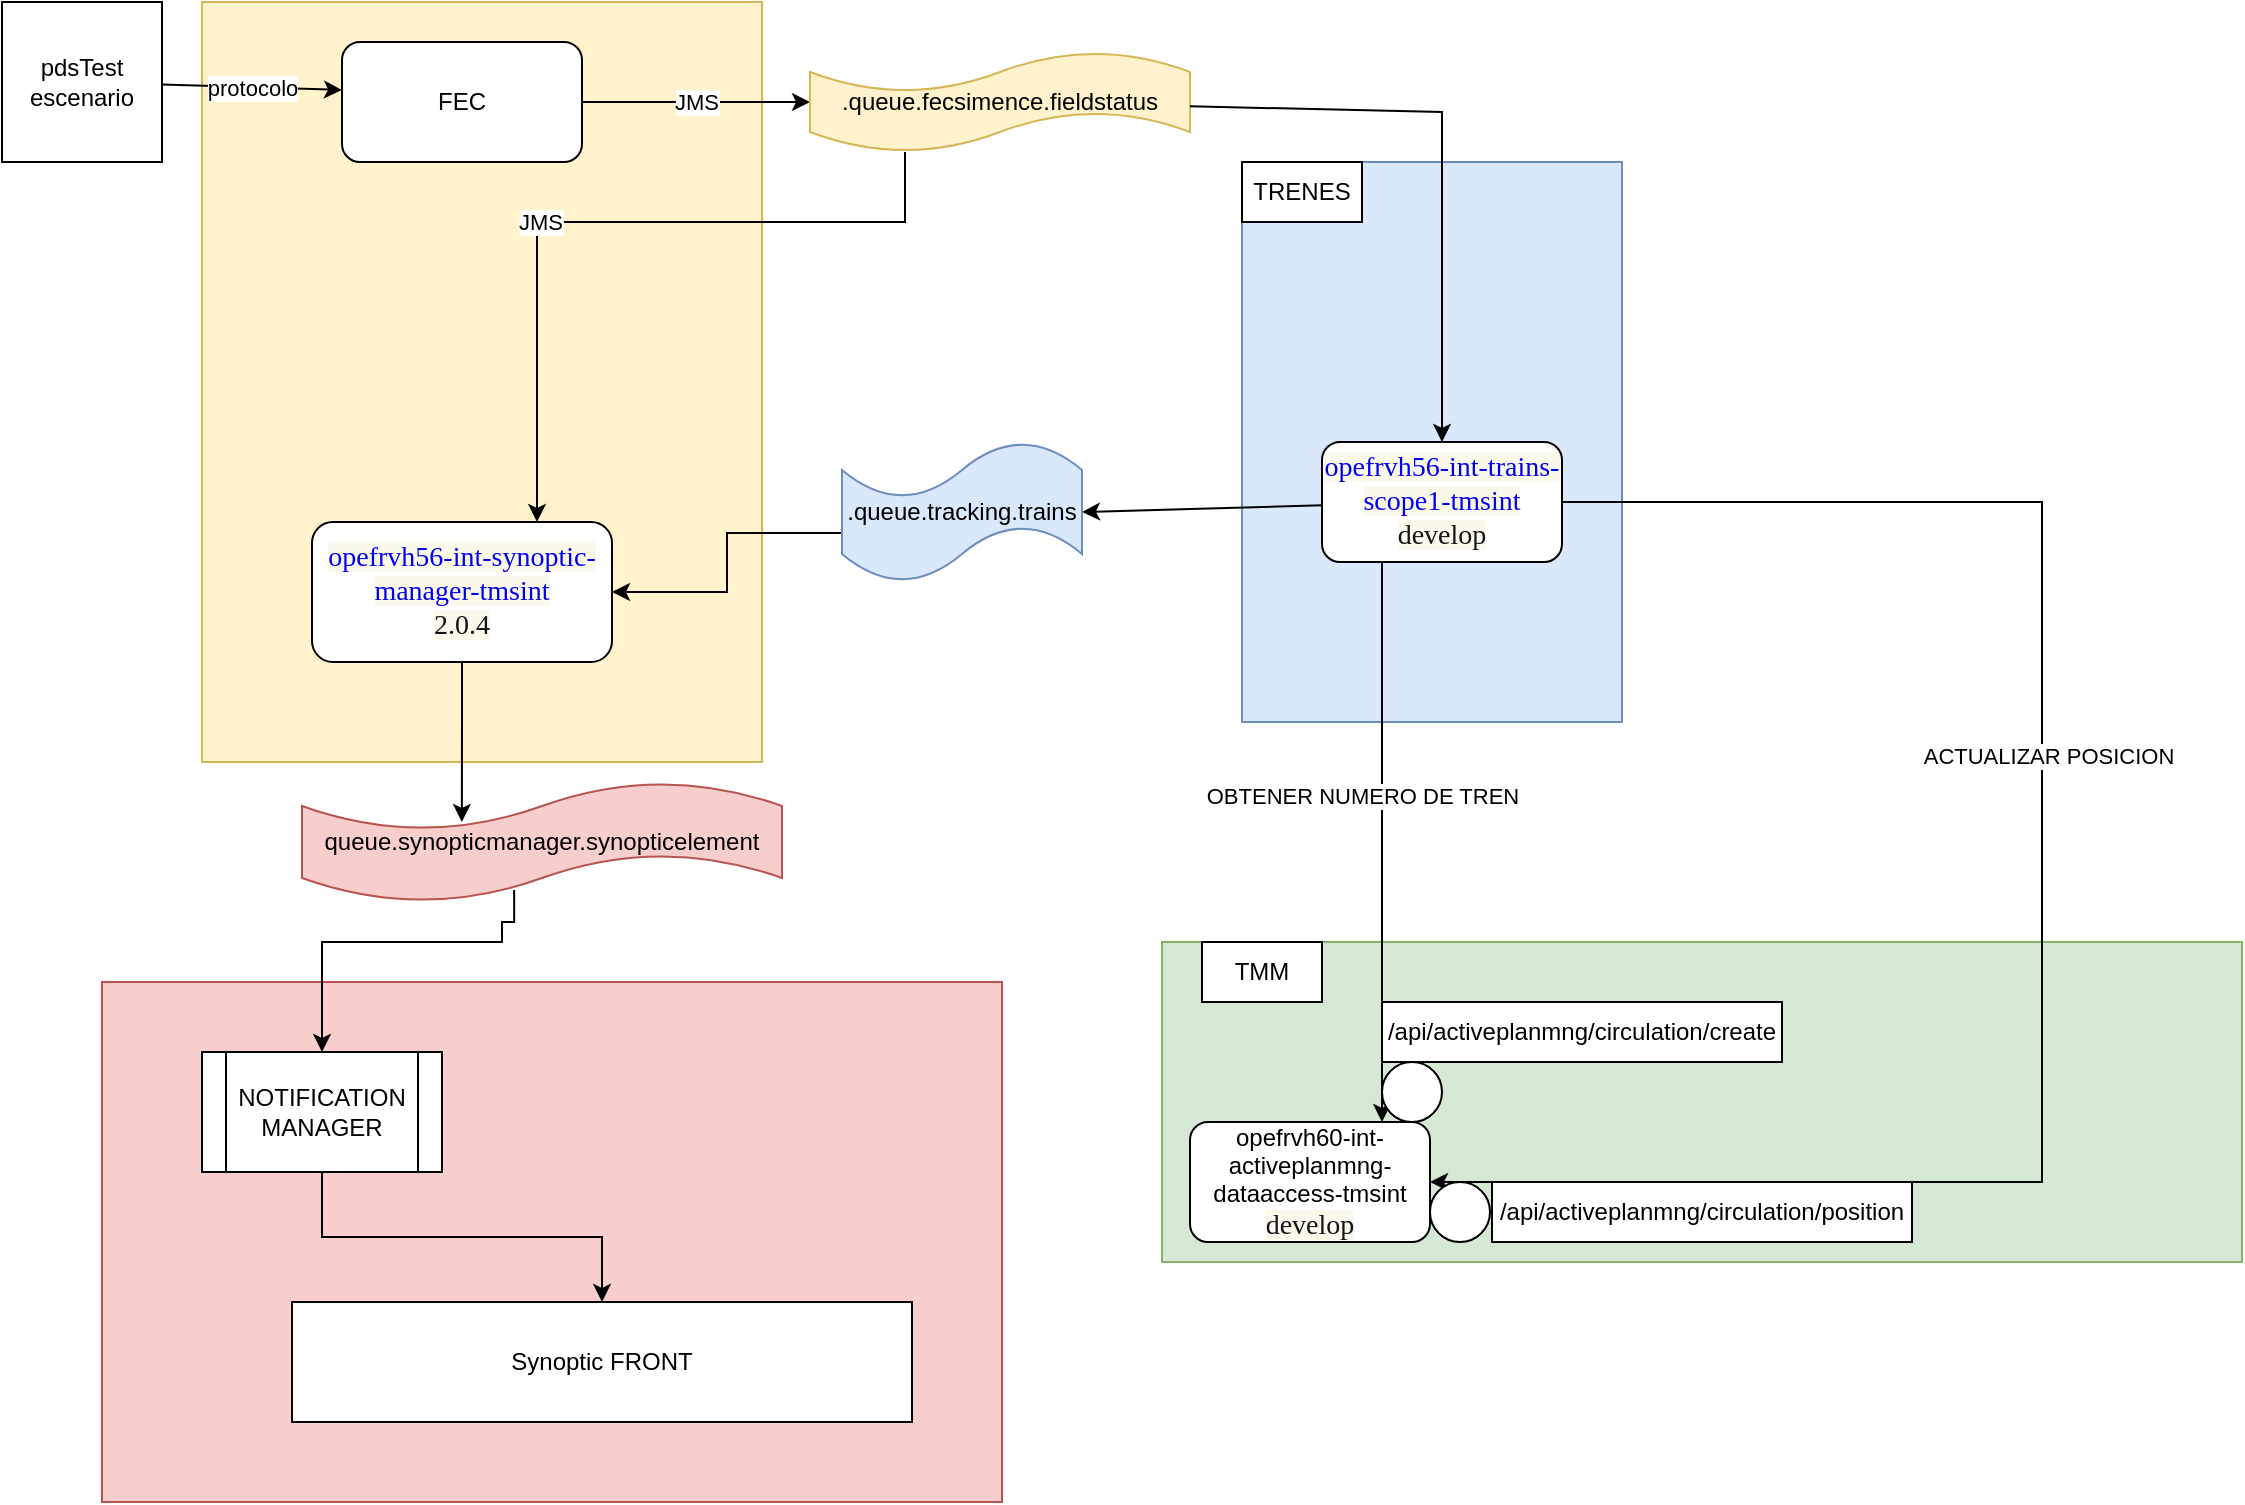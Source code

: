 <mxfile version="20.5.3" type="github">
  <diagram id="rZNKcQVRgwQoaFxtKG_b" name="Página-1">
    <mxGraphModel dx="1422" dy="705" grid="1" gridSize="10" guides="1" tooltips="1" connect="1" arrows="1" fold="1" page="1" pageScale="1" pageWidth="827" pageHeight="1169" math="0" shadow="0">
      <root>
        <mxCell id="0" />
        <mxCell id="1" parent="0" />
        <mxCell id="ZRtJbHR1mi0dNfsnCUMY-37" value="" style="rounded=0;whiteSpace=wrap;html=1;fillColor=#d5e8d4;strokeColor=#82b366;" parent="1" vertex="1">
          <mxGeometry x="590" y="530" width="540" height="160" as="geometry" />
        </mxCell>
        <mxCell id="ZRtJbHR1mi0dNfsnCUMY-33" value="" style="rounded=0;whiteSpace=wrap;html=1;fillColor=#fff2cc;strokeColor=#d6b656;" parent="1" vertex="1">
          <mxGeometry x="110" y="60" width="280" height="380" as="geometry" />
        </mxCell>
        <mxCell id="ZRtJbHR1mi0dNfsnCUMY-32" value="" style="rounded=0;whiteSpace=wrap;html=1;fillColor=#f8cecc;strokeColor=#b85450;" parent="1" vertex="1">
          <mxGeometry x="60" y="550" width="450" height="260" as="geometry" />
        </mxCell>
        <mxCell id="ZRtJbHR1mi0dNfsnCUMY-20" value="" style="rounded=0;whiteSpace=wrap;html=1;fillColor=#dae8fc;strokeColor=#6c8ebf;" parent="1" vertex="1">
          <mxGeometry x="630" y="140" width="190" height="280" as="geometry" />
        </mxCell>
        <mxCell id="ZRtJbHR1mi0dNfsnCUMY-1" value="pdsTest&lt;br&gt;escenario" style="whiteSpace=wrap;html=1;aspect=fixed;" parent="1" vertex="1">
          <mxGeometry x="10" y="60" width="80" height="80" as="geometry" />
        </mxCell>
        <mxCell id="ZRtJbHR1mi0dNfsnCUMY-6" style="edgeStyle=orthogonalEdgeStyle;rounded=0;orthogonalLoop=1;jettySize=auto;html=1;" parent="1" source="ZRtJbHR1mi0dNfsnCUMY-2" target="ZRtJbHR1mi0dNfsnCUMY-3" edge="1">
          <mxGeometry relative="1" as="geometry">
            <Array as="points">
              <mxPoint x="350" y="110" />
              <mxPoint x="350" y="110" />
            </Array>
          </mxGeometry>
        </mxCell>
        <mxCell id="ZRtJbHR1mi0dNfsnCUMY-7" value="JMS" style="edgeLabel;html=1;align=center;verticalAlign=middle;resizable=0;points=[];" parent="ZRtJbHR1mi0dNfsnCUMY-6" vertex="1" connectable="0">
          <mxGeometry relative="1" as="geometry">
            <mxPoint as="offset" />
          </mxGeometry>
        </mxCell>
        <mxCell id="ZRtJbHR1mi0dNfsnCUMY-2" value="FEC" style="rounded=1;whiteSpace=wrap;html=1;" parent="1" vertex="1">
          <mxGeometry x="180" y="80" width="120" height="60" as="geometry" />
        </mxCell>
        <mxCell id="ZRtJbHR1mi0dNfsnCUMY-8" style="edgeStyle=orthogonalEdgeStyle;rounded=0;orthogonalLoop=1;jettySize=auto;html=1;exitX=0.25;exitY=1;exitDx=0;exitDy=0;exitPerimeter=0;entryX=0.75;entryY=0;entryDx=0;entryDy=0;" parent="1" source="ZRtJbHR1mi0dNfsnCUMY-3" target="ZRtJbHR1mi0dNfsnCUMY-4" edge="1">
          <mxGeometry relative="1" as="geometry">
            <Array as="points">
              <mxPoint x="462" y="170" />
              <mxPoint x="278" y="170" />
            </Array>
          </mxGeometry>
        </mxCell>
        <mxCell id="ZRtJbHR1mi0dNfsnCUMY-9" value="JMS" style="edgeLabel;html=1;align=center;verticalAlign=middle;resizable=0;points=[];" parent="ZRtJbHR1mi0dNfsnCUMY-8" vertex="1" connectable="0">
          <mxGeometry x="0.186" y="1" relative="1" as="geometry">
            <mxPoint as="offset" />
          </mxGeometry>
        </mxCell>
        <mxCell id="ZRtJbHR1mi0dNfsnCUMY-3" value=".queue.fecsimence.fieldstatus" style="shape=tape;whiteSpace=wrap;html=1;fillColor=#fff2cc;strokeColor=#d6b656;" parent="1" vertex="1">
          <mxGeometry x="414" y="85" width="190" height="50" as="geometry" />
        </mxCell>
        <mxCell id="ZRtJbHR1mi0dNfsnCUMY-15" style="edgeStyle=orthogonalEdgeStyle;rounded=0;orthogonalLoop=1;jettySize=auto;html=1;entryX=0.333;entryY=0.333;entryDx=0;entryDy=0;entryPerimeter=0;" parent="1" source="ZRtJbHR1mi0dNfsnCUMY-4" target="ZRtJbHR1mi0dNfsnCUMY-14" edge="1">
          <mxGeometry relative="1" as="geometry" />
        </mxCell>
        <mxCell id="ZRtJbHR1mi0dNfsnCUMY-4" value="&lt;a style=&quot;box-sizing: inherit; background-color: rgba(218, 195, 66, 0.1); text-decoration-line: none; font-family: &amp;quot;Fira Sans&amp;quot;; font-size: 14px; text-align: -webkit-left;&quot; class=&quot;&quot; href=&quot;https://rancher.mova.indra.es/dashboard/c/c-dssds/explorer/apps.deployment/opefrvtms-int/opefrvh56-int-synoptic-manager-tmsint&quot;&gt;opefrvh56-int-synoptic-manager-tmsint&lt;/a&gt;&lt;br&gt;&lt;span style=&quot;color: rgb(20, 20, 25); font-family: &amp;quot;Fira Sans&amp;quot;; font-size: 14px; text-align: -webkit-left; background-color: rgba(218, 195, 66, 0.1);&quot;&gt;2.0.4&lt;/span&gt;" style="rounded=1;whiteSpace=wrap;html=1;" parent="1" vertex="1">
          <mxGeometry x="165" y="320" width="150" height="70" as="geometry" />
        </mxCell>
        <mxCell id="ZRtJbHR1mi0dNfsnCUMY-5" value="protocolo" style="endArrow=classic;html=1;rounded=0;entryX=0;entryY=0.4;entryDx=0;entryDy=0;entryPerimeter=0;" parent="1" source="ZRtJbHR1mi0dNfsnCUMY-1" target="ZRtJbHR1mi0dNfsnCUMY-2" edge="1">
          <mxGeometry width="50" height="50" relative="1" as="geometry">
            <mxPoint x="390" y="410" as="sourcePoint" />
            <mxPoint x="440" y="360" as="targetPoint" />
          </mxGeometry>
        </mxCell>
        <mxCell id="ZRtJbHR1mi0dNfsnCUMY-10" value="Synoptic FRONT" style="rounded=0;whiteSpace=wrap;html=1;" parent="1" vertex="1">
          <mxGeometry x="155" y="710" width="310" height="60" as="geometry" />
        </mxCell>
        <mxCell id="ZRtJbHR1mi0dNfsnCUMY-13" style="edgeStyle=orthogonalEdgeStyle;rounded=0;orthogonalLoop=1;jettySize=auto;html=1;" parent="1" source="ZRtJbHR1mi0dNfsnCUMY-12" target="ZRtJbHR1mi0dNfsnCUMY-10" edge="1">
          <mxGeometry relative="1" as="geometry" />
        </mxCell>
        <mxCell id="ZRtJbHR1mi0dNfsnCUMY-12" value="NOTIFICATION MANAGER" style="shape=process;whiteSpace=wrap;html=1;backgroundOutline=1;" parent="1" vertex="1">
          <mxGeometry x="110" y="585" width="120" height="60" as="geometry" />
        </mxCell>
        <mxCell id="ZRtJbHR1mi0dNfsnCUMY-16" style="edgeStyle=orthogonalEdgeStyle;rounded=0;orthogonalLoop=1;jettySize=auto;html=1;entryX=0.5;entryY=0;entryDx=0;entryDy=0;exitX=0.442;exitY=0.9;exitDx=0;exitDy=0;exitPerimeter=0;" parent="1" source="ZRtJbHR1mi0dNfsnCUMY-14" target="ZRtJbHR1mi0dNfsnCUMY-12" edge="1">
          <mxGeometry relative="1" as="geometry">
            <Array as="points">
              <mxPoint x="266" y="520" />
              <mxPoint x="260" y="520" />
              <mxPoint x="260" y="530" />
              <mxPoint x="170" y="530" />
            </Array>
          </mxGeometry>
        </mxCell>
        <mxCell id="ZRtJbHR1mi0dNfsnCUMY-14" value="queue.synopticmanager.synopticelement" style="shape=tape;whiteSpace=wrap;html=1;fillColor=#f8cecc;strokeColor=#b85450;" parent="1" vertex="1">
          <mxGeometry x="160" y="450" width="240" height="60" as="geometry" />
        </mxCell>
        <mxCell id="ZRtJbHR1mi0dNfsnCUMY-22" style="edgeStyle=orthogonalEdgeStyle;rounded=0;orthogonalLoop=1;jettySize=auto;html=1;" parent="1" source="ZRtJbHR1mi0dNfsnCUMY-17" target="ZRtJbHR1mi0dNfsnCUMY-18" edge="1">
          <mxGeometry relative="1" as="geometry">
            <Array as="points">
              <mxPoint x="700" y="440" />
              <mxPoint x="700" y="440" />
            </Array>
          </mxGeometry>
        </mxCell>
        <mxCell id="ZRtJbHR1mi0dNfsnCUMY-23" value="OBTENER NUMERO DE TREN" style="edgeLabel;html=1;align=center;verticalAlign=middle;resizable=0;points=[];" parent="ZRtJbHR1mi0dNfsnCUMY-22" vertex="1" connectable="0">
          <mxGeometry x="-0.36" y="-1" relative="1" as="geometry">
            <mxPoint x="-9" y="27" as="offset" />
          </mxGeometry>
        </mxCell>
        <mxCell id="w7piU8O7_xjdNptFkDuD-4" style="edgeStyle=orthogonalEdgeStyle;rounded=0;orthogonalLoop=1;jettySize=auto;html=1;entryX=1;entryY=0.5;entryDx=0;entryDy=0;" edge="1" parent="1" source="ZRtJbHR1mi0dNfsnCUMY-17" target="ZRtJbHR1mi0dNfsnCUMY-18">
          <mxGeometry relative="1" as="geometry">
            <Array as="points">
              <mxPoint x="1030" y="310" />
              <mxPoint x="1030" y="650" />
            </Array>
          </mxGeometry>
        </mxCell>
        <mxCell id="w7piU8O7_xjdNptFkDuD-5" value="ACTUALIZAR POSICION" style="edgeLabel;html=1;align=center;verticalAlign=middle;resizable=0;points=[];" vertex="1" connectable="0" parent="w7piU8O7_xjdNptFkDuD-4">
          <mxGeometry x="-0.173" y="3" relative="1" as="geometry">
            <mxPoint as="offset" />
          </mxGeometry>
        </mxCell>
        <mxCell id="ZRtJbHR1mi0dNfsnCUMY-17" value="&lt;a style=&quot;box-sizing: inherit; background-color: rgba(218, 195, 66, 0.1); text-decoration-line: none; font-family: &amp;quot;Fira Sans&amp;quot;; font-size: 14px; text-align: -webkit-left;&quot; class=&quot;&quot; href=&quot;https://rancher.mova.indra.es/dashboard/c/c-dssds/explorer/apps.deployment/opefrvtms-int/opefrvh56-int-trains-scope1-tmsint&quot;&gt;opefrvh56-int-trains-scope1-tmsint&lt;/a&gt;&lt;br&gt;&lt;span style=&quot;color: rgb(20, 20, 25); font-family: &amp;quot;Fira Sans&amp;quot;; font-size: 14px; text-align: -webkit-left; background-color: rgba(218, 195, 66, 0.1);&quot;&gt;develop&lt;/span&gt;" style="rounded=1;whiteSpace=wrap;html=1;" parent="1" vertex="1">
          <mxGeometry x="670" y="280" width="120" height="60" as="geometry" />
        </mxCell>
        <mxCell id="ZRtJbHR1mi0dNfsnCUMY-18" value="opefrvh60-int-activeplanmng-dataaccess-tmsint&lt;br&gt;&lt;span style=&quot;color: rgb(20, 20, 25); font-family: &amp;quot;Fira Sans&amp;quot;; font-size: 14px; text-align: -webkit-left; background-color: rgba(218, 195, 66, 0.1);&quot;&gt;develop&lt;/span&gt;" style="rounded=1;whiteSpace=wrap;html=1;" parent="1" vertex="1">
          <mxGeometry x="604" y="620" width="120" height="60" as="geometry" />
        </mxCell>
        <mxCell id="ZRtJbHR1mi0dNfsnCUMY-19" value="" style="endArrow=classic;html=1;rounded=0;entryX=0.5;entryY=0;entryDx=0;entryDy=0;" parent="1" source="ZRtJbHR1mi0dNfsnCUMY-3" target="ZRtJbHR1mi0dNfsnCUMY-17" edge="1">
          <mxGeometry width="50" height="50" relative="1" as="geometry">
            <mxPoint x="620" y="165" as="sourcePoint" />
            <mxPoint x="470" y="350" as="targetPoint" />
            <Array as="points">
              <mxPoint x="730" y="115" />
              <mxPoint x="730" y="165" />
            </Array>
          </mxGeometry>
        </mxCell>
        <mxCell id="ZRtJbHR1mi0dNfsnCUMY-24" value="" style="endArrow=classic;html=1;rounded=0;entryX=1;entryY=0.5;entryDx=0;entryDy=0;entryPerimeter=0;" parent="1" source="ZRtJbHR1mi0dNfsnCUMY-17" target="ZRtJbHR1mi0dNfsnCUMY-26" edge="1">
          <mxGeometry width="50" height="50" relative="1" as="geometry">
            <mxPoint x="390" y="400" as="sourcePoint" />
            <mxPoint x="440" y="350" as="targetPoint" />
          </mxGeometry>
        </mxCell>
        <mxCell id="ZRtJbHR1mi0dNfsnCUMY-30" style="edgeStyle=orthogonalEdgeStyle;rounded=0;orthogonalLoop=1;jettySize=auto;html=1;exitX=0;exitY=0.65;exitDx=0;exitDy=0;exitPerimeter=0;" parent="1" source="ZRtJbHR1mi0dNfsnCUMY-26" target="ZRtJbHR1mi0dNfsnCUMY-4" edge="1">
          <mxGeometry relative="1" as="geometry" />
        </mxCell>
        <mxCell id="ZRtJbHR1mi0dNfsnCUMY-26" value=".queue.tracking.trains" style="shape=tape;whiteSpace=wrap;html=1;fillColor=#dae8fc;strokeColor=#6c8ebf;" parent="1" vertex="1">
          <mxGeometry x="430" y="280" width="120" height="70" as="geometry" />
        </mxCell>
        <mxCell id="ZRtJbHR1mi0dNfsnCUMY-34" value="" style="ellipse;whiteSpace=wrap;html=1;aspect=fixed;" parent="1" vertex="1">
          <mxGeometry x="700" y="590" width="30" height="30" as="geometry" />
        </mxCell>
        <mxCell id="ZRtJbHR1mi0dNfsnCUMY-35" value="/api/activeplanmng/circulation/create" style="rounded=0;whiteSpace=wrap;html=1;" parent="1" vertex="1">
          <mxGeometry x="700" y="560" width="200" height="30" as="geometry" />
        </mxCell>
        <mxCell id="w7piU8O7_xjdNptFkDuD-1" value="TMM" style="rounded=0;whiteSpace=wrap;html=1;" vertex="1" parent="1">
          <mxGeometry x="610" y="530" width="60" height="30" as="geometry" />
        </mxCell>
        <mxCell id="w7piU8O7_xjdNptFkDuD-2" value="TRENES" style="rounded=0;whiteSpace=wrap;html=1;" vertex="1" parent="1">
          <mxGeometry x="630" y="140" width="60" height="30" as="geometry" />
        </mxCell>
        <mxCell id="w7piU8O7_xjdNptFkDuD-11" value="" style="edgeStyle=orthogonalEdgeStyle;rounded=0;orthogonalLoop=1;jettySize=auto;html=1;" edge="1" parent="1" source="w7piU8O7_xjdNptFkDuD-6" target="w7piU8O7_xjdNptFkDuD-8">
          <mxGeometry relative="1" as="geometry" />
        </mxCell>
        <mxCell id="w7piU8O7_xjdNptFkDuD-6" value="" style="ellipse;whiteSpace=wrap;html=1;aspect=fixed;" vertex="1" parent="1">
          <mxGeometry x="724" y="650" width="30" height="30" as="geometry" />
        </mxCell>
        <mxCell id="w7piU8O7_xjdNptFkDuD-8" value="/api/activeplanmng/circulation/position" style="rounded=0;whiteSpace=wrap;html=1;" vertex="1" parent="1">
          <mxGeometry x="755" y="650" width="210" height="30" as="geometry" />
        </mxCell>
      </root>
    </mxGraphModel>
  </diagram>
</mxfile>
